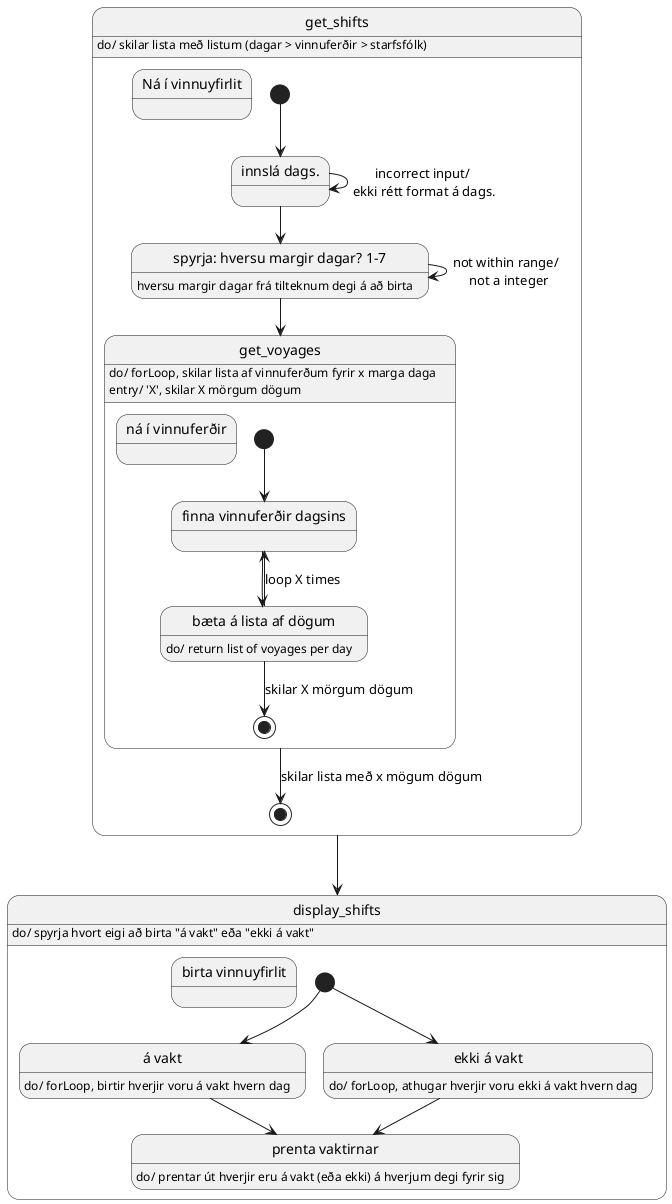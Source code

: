 @startuml 
  
state get_shifts {
  state get_shifts as "Ná í vinnuyfirlit"
    get_shifts : do/ skilar lista með listum (dagar > vinnuferðir > starfsfólk)
  
  state input_date as "innslá dags."
  state how_many_days as "spyrja: hversu margir dagar? 1-7"
    how_many_days : hversu margir dagar frá tilteknum degi á að birta

  state get_voyages {
    state get_voyages as "ná í vinnuferðir"
      get_voyages : do/ forLoop, skilar lista af vinnuferðum fyrir x marga daga
      get_voyages : entry/ 'X', skilar X mörgum dögum
    state fetch_voyages as "finna vinnuferðir dagsins"
    state make_days_list as "bæta á lista af dögum"
      make_days_list : do/ return list of voyages per day

    [*] --> fetch_voyages
    fetch_voyages --> make_days_list
    make_days_list --> fetch_voyages : loop X times
    make_days_list --> [*] : skilar X mörgum dögum
  }

  [*] --> input_date
  input_date --> input_date : incorrect input/ \nekki rétt format á dags.
  input_date --> how_many_days
  how_many_days --> get_voyages
    how_many_days --> how_many_days : not within range/ \n not a integer
  get_voyages --> [*] : skilar lista með x mögum dögum
}

state display_shifts {
  state display_shifts as "birta vinnuyfirlit"
    display_shifts : do/ spyrja hvort eigi að birta "á vakt" eða "ekki á vakt"

  state get_on_shift as "á vakt"
    get_on_shift : do/ forLoop, birtir hverjir voru á vakt hvern dag
  state get_off_shift as "ekki á vakt"
    get_off_shift : do/ forLoop, athugar hverjir voru ekki á vakt hvern dag
  state print_shifts as "prenta vaktirnar"
    print_shifts : do/ prentar út hverjir eru á vakt (eða ekki) á hverjum degi fyrir sig

  [*] --> get_on_shift
  [*] --> get_off_shift
  get_on_shift --> print_shifts
  get_off_shift --> print_shifts

}
get_shifts --> display_shifts
@enduml